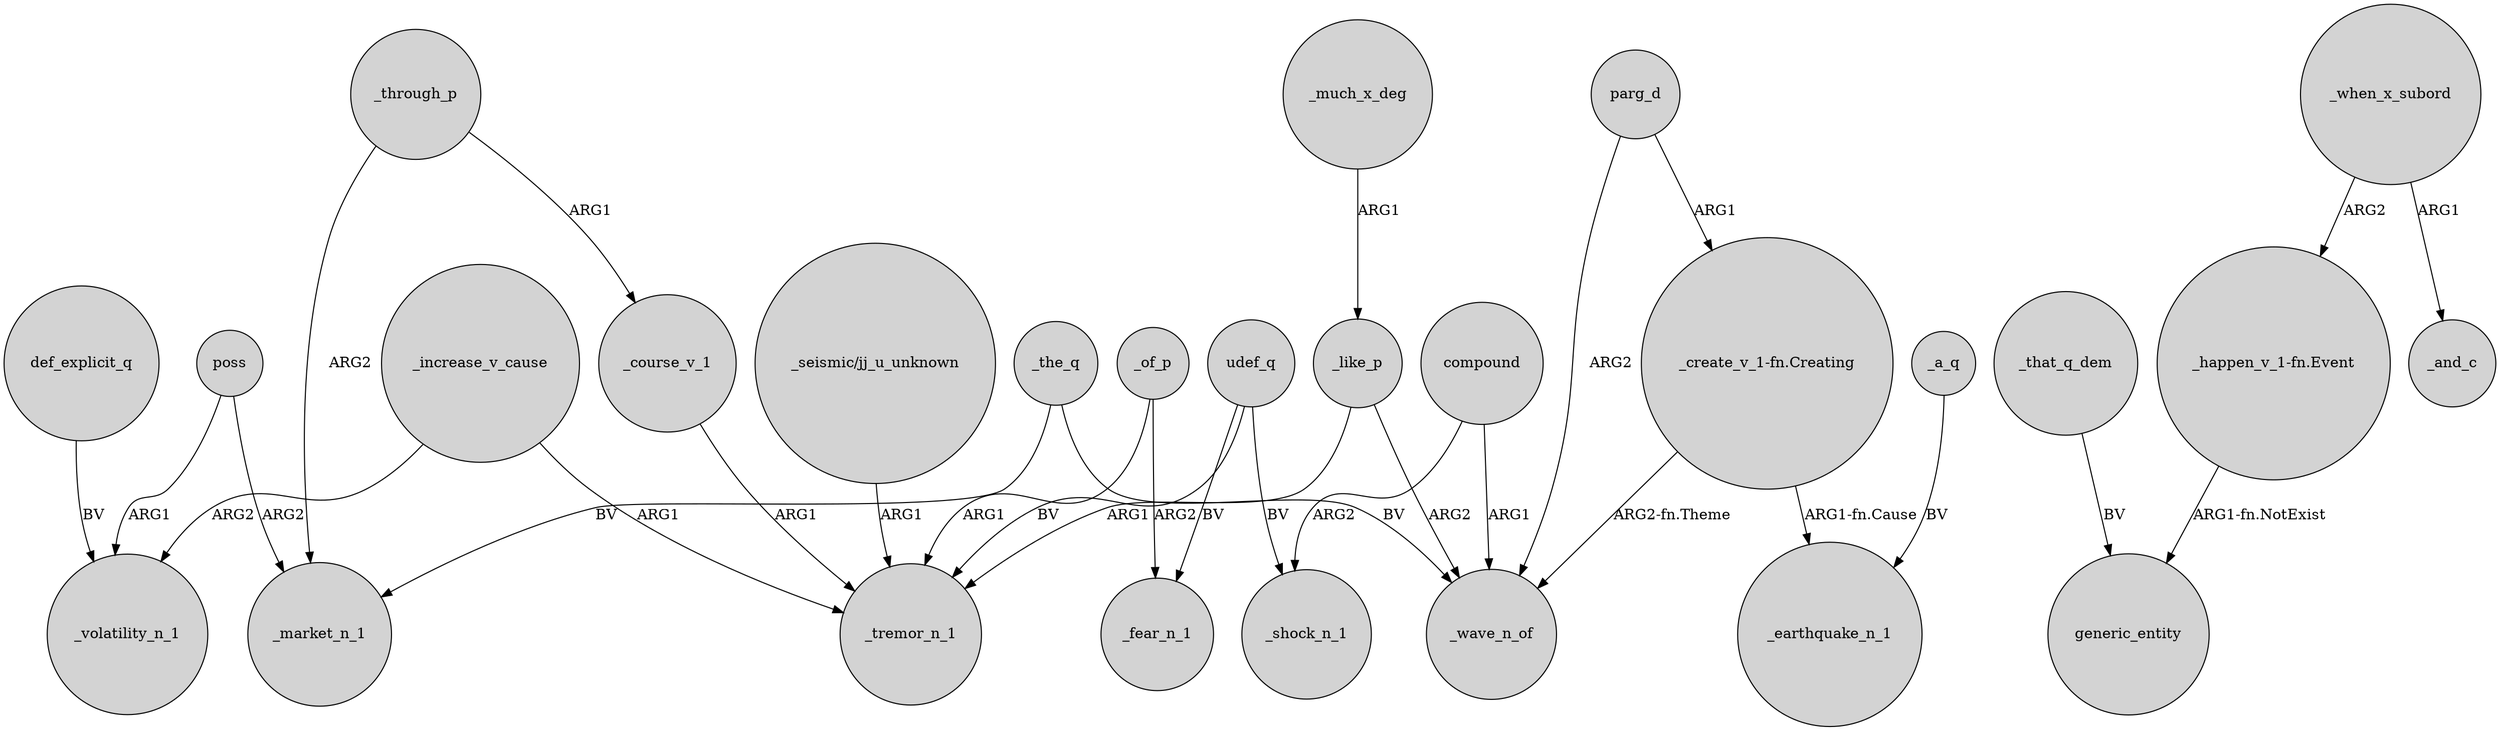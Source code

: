 digraph {
	node [shape=circle style=filled]
	_the_q -> _wave_n_of [label=BV]
	_increase_v_cause -> _tremor_n_1 [label=ARG1]
	_much_x_deg -> _like_p [label=ARG1]
	_like_p -> _tremor_n_1 [label=ARG1]
	_that_q_dem -> generic_entity [label=BV]
	_through_p -> _course_v_1 [label=ARG1]
	_when_x_subord -> "_happen_v_1-fn.Event" [label=ARG2]
	"_seismic/jj_u_unknown" -> _tremor_n_1 [label=ARG1]
	_of_p -> _tremor_n_1 [label=ARG1]
	_increase_v_cause -> _volatility_n_1 [label=ARG2]
	_like_p -> _wave_n_of [label=ARG2]
	"_happen_v_1-fn.Event" -> generic_entity [label="ARG1-fn.NotExist"]
	"_create_v_1-fn.Creating" -> _wave_n_of [label="ARG2-fn.Theme"]
	udef_q -> _fear_n_1 [label=BV]
	compound -> _wave_n_of [label=ARG1]
	compound -> _shock_n_1 [label=ARG2]
	_a_q -> _earthquake_n_1 [label=BV]
	_through_p -> _market_n_1 [label=ARG2]
	poss -> _market_n_1 [label=ARG2]
	_when_x_subord -> _and_c [label=ARG1]
	udef_q -> _shock_n_1 [label=BV]
	_course_v_1 -> _tremor_n_1 [label=ARG1]
	udef_q -> _tremor_n_1 [label=BV]
	"_create_v_1-fn.Creating" -> _earthquake_n_1 [label="ARG1-fn.Cause"]
	_of_p -> _fear_n_1 [label=ARG2]
	parg_d -> "_create_v_1-fn.Creating" [label=ARG1]
	def_explicit_q -> _volatility_n_1 [label=BV]
	poss -> _volatility_n_1 [label=ARG1]
	_the_q -> _market_n_1 [label=BV]
	parg_d -> _wave_n_of [label=ARG2]
}
